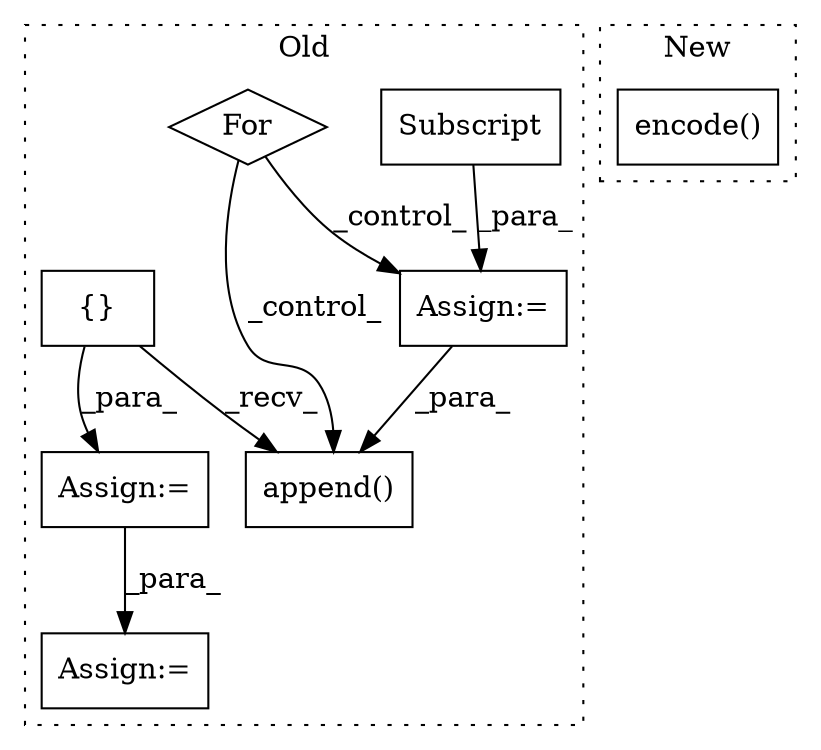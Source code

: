 digraph G {
subgraph cluster0 {
1 [label="For" a="107" s="4390,4431" l="4,14" shape="diamond"];
3 [label="Assign:=" a="68" s="4457" l="3" shape="box"];
4 [label="Subscript" a="63" s="4460,0" l="22,0" shape="box"];
5 [label="append()" a="75" s="4571,4612" l="23,1" shape="box"];
6 [label="{}" a="59" s="4378,4378" l="2,1" shape="box"];
7 [label="Assign:=" a="68" s="4705" l="3" shape="box"];
8 [label="Assign:=" a="68" s="4638" l="3" shape="box"];
label = "Old";
style="dotted";
}
subgraph cluster1 {
2 [label="encode()" a="75" s="4590,4625" l="12,1" shape="box"];
label = "New";
style="dotted";
}
1 -> 5 [label="_control_"];
1 -> 3 [label="_control_"];
3 -> 5 [label="_para_"];
4 -> 3 [label="_para_"];
6 -> 8 [label="_para_"];
6 -> 5 [label="_recv_"];
8 -> 7 [label="_para_"];
}